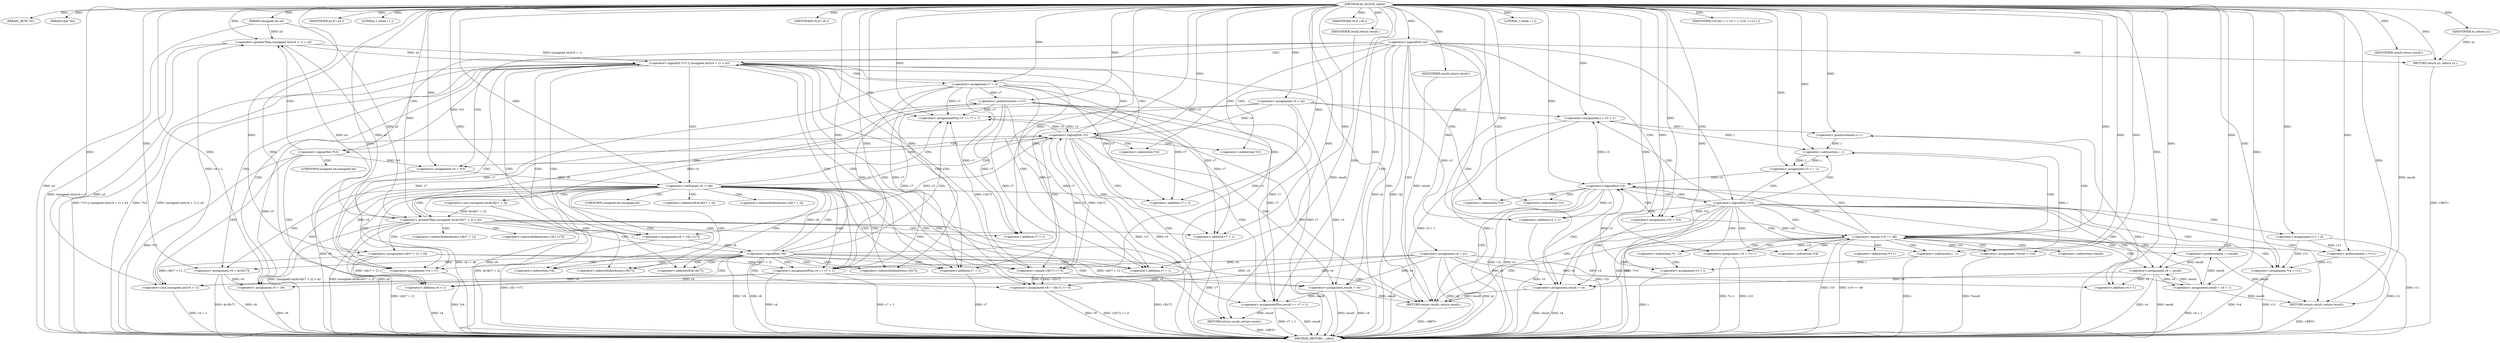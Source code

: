 digraph do_rfc1035_name {  
"1000111" [label = "(METHOD,do_rfc1035_name)" ]
"1000325" [label = "(METHOD_RETURN,__cdecl)" ]
"1000112" [label = "(PARAM,_BYTE *a1)" ]
"1000113" [label = "(PARAM,char *a2)" ]
"1000114" [label = "(PARAM,unsigned int a3)" ]
"1000126" [label = "(<operator>.assignment,v3 = a2)" ]
"1000129" [label = "(<operator>.assignment,v4 = a1)" ]
"1000133" [label = "(<operator>.logicalNot,!a2)" ]
"1000135" [label = "(RETURN,return a1;,return a1;)" ]
"1000136" [label = "(IDENTIFIER,a1,return a1;)" ]
"1000138" [label = "(IDENTIFIER,a3,if ( a3 ))" ]
"1000141" [label = "(LITERAL,1,while ( 1 ))" ]
"1000143" [label = "(<operator>.assignment,result = v4)" ]
"1000146" [label = "(<operator>.assignment,v6 = *v3)" ]
"1000151" [label = "(<operator>.logicalOr,!*v3 || (unsigned int)(v4 + 1) > a3)" ]
"1000152" [label = "(<operator>.logicalNot,!*v3)" ]
"1000155" [label = "(<operator>.greaterThan,(unsigned int)(v4 + 1) > a3)" ]
"1000156" [label = "(<operator>.cast,(unsigned int)(v4 + 1))" ]
"1000158" [label = "(<operator>.addition,v4 + 1)" ]
"1000163" [label = "(<operator>.assignment,v7 = 0)" ]
"1000167" [label = "(IDENTIFIER,v6,if ( v6 ))" ]
"1000170" [label = "(<operator>.notEquals,v6 != 46)" ]
"1000175" [label = "(<operator>.greaterThan,(unsigned int)&v4[v7 + 2] > a3)" ]
"1000176" [label = "(<operator>.cast,(unsigned int)&v4[v7 + 2])" ]
"1000181" [label = "(<operator>.addition,v7 + 2)" ]
"1000186" [label = "(<operator>.assignment,v4[v7 + 1] = v6)" ]
"1000189" [label = "(<operator>.addition,v7 + 1)" ]
"1000193" [label = "(<operator>.assignment,v6 = v3[++v7])" ]
"1000197" [label = "(<operator>.preIncrement,++v7)" ]
"1000200" [label = "(<operator>.logicalNot,!v6)" ]
"1000203" [label = "(<operator>.assignment,*v4 = v7)" ]
"1000207" [label = "(<operator>.assignment,v8 = v3[v7] == 0)" ]
"1000209" [label = "(<operator>.equals,v3[v7] == 0)" ]
"1000214" [label = "(<operator>.assignment,v9 = &v3[v7])" ]
"1000220" [label = "(<operator>.assignmentPlus,v3 += v7 + 1)" ]
"1000222" [label = "(<operator>.addition,v7 + 1)" ]
"1000226" [label = "(IDENTIFIER,v8,if ( v8 ))" ]
"1000227" [label = "(<operator>.assignment,v3 = v9)" ]
"1000230" [label = "(<operator>.assignmentPlus,v4 += v7 + 1)" ]
"1000232" [label = "(<operator>.addition,v7 + 1)" ]
"1000236" [label = "(<operator>.logicalNot,!v3)" ]
"1000240" [label = "(<operator>.assignmentPlus,result += v7 + 1)" ]
"1000242" [label = "(<operator>.addition,v7 + 1)" ]
"1000245" [label = "(RETURN,return result;,return result;)" ]
"1000246" [label = "(IDENTIFIER,result,return result;)" ]
"1000250" [label = "(LITERAL,1,while ( 1 ))" ]
"1000252" [label = "(<operator>.assignment,v10 = *v3)" ]
"1000257" [label = "(<operator>.logicalNot,!*v3)" ]
"1000261" [label = "(<operator>.assignment,result = v4 + 1)" ]
"1000263" [label = "(<operator>.addition,v4 + 1)" ]
"1000266" [label = "(<operator>.assignment,v11 = 0)" ]
"1000270" [label = "(<operator>.assignment,i = v3 + 1)" ]
"1000272" [label = "(<operator>.addition,v3 + 1)" ]
"1000275" [label = "(IDENTIFIER,v10,for ( i = v3 + 1; v10; ++v11 ))" ]
"1000276" [label = "(<operator>.preIncrement,++v11)" ]
"1000280" [label = "(<operator>.equals,v10 == 46)" ]
"1000284" [label = "(<operator>.assignment,*result = v10)" ]
"1000288" [label = "(<operator>.assignment,v10 = *i++)" ]
"1000291" [label = "(<operator>.postIncrement,i++)" ]
"1000293" [label = "(<operator>.preIncrement,++result)" ]
"1000295" [label = "(<operator>.assignment,*v4 = v11)" ]
"1000299" [label = "(<operator>.assignment,v3 = i - 1)" ]
"1000301" [label = "(<operator>.subtraction,i - 1)" ]
"1000306" [label = "(<operator>.subtraction,i - 1)" ]
"1000309" [label = "(<operator>.assignment,v3 = i)" ]
"1000312" [label = "(<operator>.assignment,v4 = result)" ]
"1000316" [label = "(<operator>.logicalNot,!v3)" ]
"1000318" [label = "(RETURN,return result;,return result;)" ]
"1000319" [label = "(IDENTIFIER,result,return result;)" ]
"1000320" [label = "(<operator>.assignment,result = v4)" ]
"1000323" [label = "(RETURN,return result;,return result;)" ]
"1000324" [label = "(IDENTIFIER,result,return result;)" ]
"1000148" [label = "(<operator>.indirection,*v3)" ]
"1000153" [label = "(<operator>.indirection,*v3)" ]
"1000157" [label = "(UNKNOWN,unsigned int,unsigned int)" ]
"1000177" [label = "(UNKNOWN,unsigned int,unsigned int)" ]
"1000178" [label = "(<operator>.addressOf,&v4[v7 + 2])" ]
"1000179" [label = "(<operator>.indirectIndexAccess,v4[v7 + 2])" ]
"1000187" [label = "(<operator>.indirectIndexAccess,v4[v7 + 1])" ]
"1000195" [label = "(<operator>.indirectIndexAccess,v3[++v7])" ]
"1000204" [label = "(<operator>.indirection,*v4)" ]
"1000210" [label = "(<operator>.indirectIndexAccess,v3[v7])" ]
"1000216" [label = "(<operator>.addressOf,&v3[v7])" ]
"1000217" [label = "(<operator>.indirectIndexAccess,v3[v7])" ]
"1000254" [label = "(<operator>.indirection,*v3)" ]
"1000258" [label = "(<operator>.indirection,*v3)" ]
"1000285" [label = "(<operator>.indirection,*result)" ]
"1000290" [label = "(<operator>.indirection,*i++)" ]
"1000296" [label = "(<operator>.indirection,*v4)" ]
"1000305" [label = "(<operator>.indirection,*(i - 1))" ]
  "1000291" -> "1000325"  [ label = "DDG: i"] 
  "1000143" -> "1000325"  [ label = "DDG: v4"] 
  "1000288" -> "1000325"  [ label = "DDG: v10"] 
  "1000143" -> "1000325"  [ label = "DDG: result"] 
  "1000242" -> "1000325"  [ label = "DDG: v7"] 
  "1000155" -> "1000325"  [ label = "DDG: a3"] 
  "1000266" -> "1000325"  [ label = "DDG: v11"] 
  "1000200" -> "1000325"  [ label = "DDG: !v6"] 
  "1000316" -> "1000325"  [ label = "DDG: !v3"] 
  "1000306" -> "1000325"  [ label = "DDG: i"] 
  "1000320" -> "1000325"  [ label = "DDG: v4"] 
  "1000126" -> "1000325"  [ label = "DDG: v3"] 
  "1000320" -> "1000325"  [ label = "DDG: result"] 
  "1000232" -> "1000325"  [ label = "DDG: v7"] 
  "1000257" -> "1000325"  [ label = "DDG: *v3"] 
  "1000175" -> "1000325"  [ label = "DDG: a3"] 
  "1000312" -> "1000325"  [ label = "DDG: v4"] 
  "1000176" -> "1000325"  [ label = "DDG: &v4[v7 + 2]"] 
  "1000227" -> "1000325"  [ label = "DDG: v9"] 
  "1000288" -> "1000325"  [ label = "DDG: *i++"] 
  "1000151" -> "1000325"  [ label = "DDG: !*v3"] 
  "1000133" -> "1000325"  [ label = "DDG: a2"] 
  "1000295" -> "1000325"  [ label = "DDG: v11"] 
  "1000129" -> "1000325"  [ label = "DDG: v4"] 
  "1000295" -> "1000325"  [ label = "DDG: *v4"] 
  "1000270" -> "1000325"  [ label = "DDG: v3 + 1"] 
  "1000240" -> "1000325"  [ label = "DDG: result"] 
  "1000133" -> "1000325"  [ label = "DDG: !a2"] 
  "1000152" -> "1000325"  [ label = "DDG: *v3"] 
  "1000146" -> "1000325"  [ label = "DDG: v6"] 
  "1000203" -> "1000325"  [ label = "DDG: *v4"] 
  "1000252" -> "1000325"  [ label = "DDG: v10"] 
  "1000236" -> "1000325"  [ label = "DDG: !v3"] 
  "1000151" -> "1000325"  [ label = "DDG: (unsigned int)(v4 + 1) > a3"] 
  "1000156" -> "1000325"  [ label = "DDG: v4 + 1"] 
  "1000214" -> "1000325"  [ label = "DDG: v9"] 
  "1000236" -> "1000325"  [ label = "DDG: v3"] 
  "1000276" -> "1000325"  [ label = "DDG: v11"] 
  "1000270" -> "1000325"  [ label = "DDG: i"] 
  "1000261" -> "1000325"  [ label = "DDG: v4 + 1"] 
  "1000230" -> "1000325"  [ label = "DDG: v7 + 1"] 
  "1000158" -> "1000325"  [ label = "DDG: v4"] 
  "1000129" -> "1000325"  [ label = "DDG: a1"] 
  "1000312" -> "1000325"  [ label = "DDG: result"] 
  "1000170" -> "1000325"  [ label = "DDG: v6 != 46"] 
  "1000197" -> "1000325"  [ label = "DDG: v7"] 
  "1000316" -> "1000325"  [ label = "DDG: v3"] 
  "1000230" -> "1000325"  [ label = "DDG: v4"] 
  "1000309" -> "1000325"  [ label = "DDG: i"] 
  "1000207" -> "1000325"  [ label = "DDG: v3[v7] == 0"] 
  "1000207" -> "1000325"  [ label = "DDG: v8"] 
  "1000257" -> "1000325"  [ label = "DDG: !*v3"] 
  "1000170" -> "1000325"  [ label = "DDG: v6"] 
  "1000280" -> "1000325"  [ label = "DDG: v10"] 
  "1000280" -> "1000325"  [ label = "DDG: v10 == 46"] 
  "1000155" -> "1000325"  [ label = "DDG: (unsigned int)(v4 + 1)"] 
  "1000200" -> "1000325"  [ label = "DDG: v6"] 
  "1000186" -> "1000325"  [ label = "DDG: v4[v7 + 1]"] 
  "1000114" -> "1000325"  [ label = "DDG: a3"] 
  "1000272" -> "1000325"  [ label = "DDG: v3"] 
  "1000240" -> "1000325"  [ label = "DDG: v7 + 1"] 
  "1000175" -> "1000325"  [ label = "DDG: (unsigned int)&v4[v7 + 2]"] 
  "1000214" -> "1000325"  [ label = "DDG: &v3[v7]"] 
  "1000209" -> "1000325"  [ label = "DDG: v3[v7]"] 
  "1000193" -> "1000325"  [ label = "DDG: v3[++v7]"] 
  "1000175" -> "1000325"  [ label = "DDG: (unsigned int)&v4[v7 + 2] > a3"] 
  "1000284" -> "1000325"  [ label = "DDG: *result"] 
  "1000151" -> "1000325"  [ label = "DDG: !*v3 || (unsigned int)(v4 + 1) > a3"] 
  "1000323" -> "1000325"  [ label = "DDG: <RET>"] 
  "1000245" -> "1000325"  [ label = "DDG: <RET>"] 
  "1000318" -> "1000325"  [ label = "DDG: <RET>"] 
  "1000135" -> "1000325"  [ label = "DDG: <RET>"] 
  "1000111" -> "1000112"  [ label = "DDG: "] 
  "1000111" -> "1000113"  [ label = "DDG: "] 
  "1000111" -> "1000114"  [ label = "DDG: "] 
  "1000111" -> "1000126"  [ label = "DDG: "] 
  "1000111" -> "1000129"  [ label = "DDG: "] 
  "1000111" -> "1000133"  [ label = "DDG: "] 
  "1000136" -> "1000135"  [ label = "DDG: a1"] 
  "1000111" -> "1000135"  [ label = "DDG: "] 
  "1000111" -> "1000136"  [ label = "DDG: "] 
  "1000111" -> "1000138"  [ label = "DDG: "] 
  "1000111" -> "1000141"  [ label = "DDG: "] 
  "1000129" -> "1000143"  [ label = "DDG: v4"] 
  "1000230" -> "1000143"  [ label = "DDG: v4"] 
  "1000186" -> "1000143"  [ label = "DDG: v4[v7 + 1]"] 
  "1000111" -> "1000143"  [ label = "DDG: "] 
  "1000152" -> "1000146"  [ label = "DDG: *v3"] 
  "1000111" -> "1000146"  [ label = "DDG: "] 
  "1000152" -> "1000151"  [ label = "DDG: *v3"] 
  "1000155" -> "1000151"  [ label = "DDG: (unsigned int)(v4 + 1)"] 
  "1000155" -> "1000151"  [ label = "DDG: a3"] 
  "1000156" -> "1000155"  [ label = "DDG: v4 + 1"] 
  "1000186" -> "1000156"  [ label = "DDG: v4[v7 + 1]"] 
  "1000111" -> "1000156"  [ label = "DDG: "] 
  "1000129" -> "1000156"  [ label = "DDG: v4"] 
  "1000230" -> "1000156"  [ label = "DDG: v4"] 
  "1000186" -> "1000158"  [ label = "DDG: v4[v7 + 1]"] 
  "1000111" -> "1000158"  [ label = "DDG: "] 
  "1000129" -> "1000158"  [ label = "DDG: v4"] 
  "1000230" -> "1000158"  [ label = "DDG: v4"] 
  "1000175" -> "1000155"  [ label = "DDG: a3"] 
  "1000114" -> "1000155"  [ label = "DDG: a3"] 
  "1000111" -> "1000155"  [ label = "DDG: "] 
  "1000111" -> "1000163"  [ label = "DDG: "] 
  "1000111" -> "1000167"  [ label = "DDG: "] 
  "1000146" -> "1000170"  [ label = "DDG: v6"] 
  "1000200" -> "1000170"  [ label = "DDG: v6"] 
  "1000111" -> "1000170"  [ label = "DDG: "] 
  "1000176" -> "1000175"  [ label = "DDG: &v4[v7 + 2]"] 
  "1000163" -> "1000181"  [ label = "DDG: v7"] 
  "1000197" -> "1000181"  [ label = "DDG: v7"] 
  "1000111" -> "1000181"  [ label = "DDG: "] 
  "1000155" -> "1000175"  [ label = "DDG: a3"] 
  "1000114" -> "1000175"  [ label = "DDG: a3"] 
  "1000111" -> "1000175"  [ label = "DDG: "] 
  "1000170" -> "1000186"  [ label = "DDG: v6"] 
  "1000111" -> "1000186"  [ label = "DDG: "] 
  "1000111" -> "1000189"  [ label = "DDG: "] 
  "1000163" -> "1000189"  [ label = "DDG: v7"] 
  "1000197" -> "1000189"  [ label = "DDG: v7"] 
  "1000126" -> "1000193"  [ label = "DDG: v3"] 
  "1000236" -> "1000193"  [ label = "DDG: v3"] 
  "1000111" -> "1000193"  [ label = "DDG: "] 
  "1000111" -> "1000197"  [ label = "DDG: "] 
  "1000163" -> "1000197"  [ label = "DDG: v7"] 
  "1000193" -> "1000200"  [ label = "DDG: v6"] 
  "1000111" -> "1000200"  [ label = "DDG: "] 
  "1000163" -> "1000203"  [ label = "DDG: v7"] 
  "1000197" -> "1000203"  [ label = "DDG: v7"] 
  "1000111" -> "1000203"  [ label = "DDG: "] 
  "1000209" -> "1000207"  [ label = "DDG: v3[v7]"] 
  "1000209" -> "1000207"  [ label = "DDG: 0"] 
  "1000111" -> "1000207"  [ label = "DDG: "] 
  "1000126" -> "1000209"  [ label = "DDG: v3"] 
  "1000236" -> "1000209"  [ label = "DDG: v3"] 
  "1000111" -> "1000209"  [ label = "DDG: "] 
  "1000111" -> "1000214"  [ label = "DDG: "] 
  "1000111" -> "1000220"  [ label = "DDG: "] 
  "1000163" -> "1000220"  [ label = "DDG: v7"] 
  "1000197" -> "1000220"  [ label = "DDG: v7"] 
  "1000126" -> "1000220"  [ label = "DDG: v3"] 
  "1000236" -> "1000220"  [ label = "DDG: v3"] 
  "1000209" -> "1000220"  [ label = "DDG: v3[v7]"] 
  "1000111" -> "1000222"  [ label = "DDG: "] 
  "1000163" -> "1000222"  [ label = "DDG: v7"] 
  "1000197" -> "1000222"  [ label = "DDG: v7"] 
  "1000111" -> "1000226"  [ label = "DDG: "] 
  "1000214" -> "1000227"  [ label = "DDG: v9"] 
  "1000111" -> "1000227"  [ label = "DDG: "] 
  "1000111" -> "1000230"  [ label = "DDG: "] 
  "1000163" -> "1000230"  [ label = "DDG: v7"] 
  "1000197" -> "1000230"  [ label = "DDG: v7"] 
  "1000186" -> "1000230"  [ label = "DDG: v4[v7 + 1]"] 
  "1000129" -> "1000230"  [ label = "DDG: v4"] 
  "1000111" -> "1000232"  [ label = "DDG: "] 
  "1000163" -> "1000232"  [ label = "DDG: v7"] 
  "1000197" -> "1000232"  [ label = "DDG: v7"] 
  "1000220" -> "1000236"  [ label = "DDG: v3"] 
  "1000227" -> "1000236"  [ label = "DDG: v3"] 
  "1000209" -> "1000236"  [ label = "DDG: v3[v7]"] 
  "1000111" -> "1000236"  [ label = "DDG: "] 
  "1000126" -> "1000236"  [ label = "DDG: v3"] 
  "1000111" -> "1000240"  [ label = "DDG: "] 
  "1000163" -> "1000240"  [ label = "DDG: v7"] 
  "1000197" -> "1000240"  [ label = "DDG: v7"] 
  "1000143" -> "1000240"  [ label = "DDG: result"] 
  "1000111" -> "1000242"  [ label = "DDG: "] 
  "1000163" -> "1000242"  [ label = "DDG: v7"] 
  "1000197" -> "1000242"  [ label = "DDG: v7"] 
  "1000246" -> "1000245"  [ label = "DDG: result"] 
  "1000240" -> "1000245"  [ label = "DDG: result"] 
  "1000111" -> "1000246"  [ label = "DDG: "] 
  "1000111" -> "1000250"  [ label = "DDG: "] 
  "1000257" -> "1000252"  [ label = "DDG: *v3"] 
  "1000111" -> "1000252"  [ label = "DDG: "] 
  "1000312" -> "1000261"  [ label = "DDG: v4"] 
  "1000129" -> "1000261"  [ label = "DDG: v4"] 
  "1000111" -> "1000261"  [ label = "DDG: "] 
  "1000312" -> "1000263"  [ label = "DDG: v4"] 
  "1000129" -> "1000263"  [ label = "DDG: v4"] 
  "1000111" -> "1000263"  [ label = "DDG: "] 
  "1000111" -> "1000266"  [ label = "DDG: "] 
  "1000126" -> "1000270"  [ label = "DDG: v3"] 
  "1000316" -> "1000270"  [ label = "DDG: v3"] 
  "1000111" -> "1000270"  [ label = "DDG: "] 
  "1000126" -> "1000272"  [ label = "DDG: v3"] 
  "1000316" -> "1000272"  [ label = "DDG: v3"] 
  "1000111" -> "1000272"  [ label = "DDG: "] 
  "1000111" -> "1000275"  [ label = "DDG: "] 
  "1000266" -> "1000276"  [ label = "DDG: v11"] 
  "1000111" -> "1000276"  [ label = "DDG: "] 
  "1000288" -> "1000280"  [ label = "DDG: v10"] 
  "1000252" -> "1000280"  [ label = "DDG: v10"] 
  "1000111" -> "1000280"  [ label = "DDG: "] 
  "1000280" -> "1000284"  [ label = "DDG: v10"] 
  "1000111" -> "1000284"  [ label = "DDG: "] 
  "1000111" -> "1000288"  [ label = "DDG: "] 
  "1000270" -> "1000291"  [ label = "DDG: i"] 
  "1000111" -> "1000291"  [ label = "DDG: "] 
  "1000261" -> "1000293"  [ label = "DDG: result"] 
  "1000111" -> "1000293"  [ label = "DDG: "] 
  "1000266" -> "1000295"  [ label = "DDG: v11"] 
  "1000276" -> "1000295"  [ label = "DDG: v11"] 
  "1000111" -> "1000295"  [ label = "DDG: "] 
  "1000301" -> "1000299"  [ label = "DDG: i"] 
  "1000301" -> "1000299"  [ label = "DDG: 1"] 
  "1000111" -> "1000299"  [ label = "DDG: "] 
  "1000291" -> "1000301"  [ label = "DDG: i"] 
  "1000270" -> "1000301"  [ label = "DDG: i"] 
  "1000111" -> "1000301"  [ label = "DDG: "] 
  "1000301" -> "1000306"  [ label = "DDG: i"] 
  "1000111" -> "1000306"  [ label = "DDG: "] 
  "1000306" -> "1000309"  [ label = "DDG: i"] 
  "1000111" -> "1000309"  [ label = "DDG: "] 
  "1000293" -> "1000312"  [ label = "DDG: result"] 
  "1000261" -> "1000312"  [ label = "DDG: result"] 
  "1000111" -> "1000312"  [ label = "DDG: "] 
  "1000309" -> "1000316"  [ label = "DDG: v3"] 
  "1000299" -> "1000316"  [ label = "DDG: v3"] 
  "1000111" -> "1000316"  [ label = "DDG: "] 
  "1000319" -> "1000318"  [ label = "DDG: result"] 
  "1000293" -> "1000318"  [ label = "DDG: result"] 
  "1000261" -> "1000318"  [ label = "DDG: result"] 
  "1000111" -> "1000318"  [ label = "DDG: "] 
  "1000111" -> "1000319"  [ label = "DDG: "] 
  "1000312" -> "1000320"  [ label = "DDG: v4"] 
  "1000129" -> "1000320"  [ label = "DDG: v4"] 
  "1000111" -> "1000320"  [ label = "DDG: "] 
  "1000324" -> "1000323"  [ label = "DDG: result"] 
  "1000143" -> "1000323"  [ label = "DDG: result"] 
  "1000320" -> "1000323"  [ label = "DDG: result"] 
  "1000111" -> "1000324"  [ label = "DDG: "] 
  "1000133" -> "1000135"  [ label = "CDG: "] 
  "1000133" -> "1000254"  [ label = "CDG: "] 
  "1000133" -> "1000252"  [ label = "CDG: "] 
  "1000133" -> "1000258"  [ label = "CDG: "] 
  "1000133" -> "1000257"  [ label = "CDG: "] 
  "1000133" -> "1000320"  [ label = "CDG: "] 
  "1000133" -> "1000323"  [ label = "CDG: "] 
  "1000133" -> "1000143"  [ label = "CDG: "] 
  "1000133" -> "1000153"  [ label = "CDG: "] 
  "1000133" -> "1000152"  [ label = "CDG: "] 
  "1000133" -> "1000151"  [ label = "CDG: "] 
  "1000133" -> "1000148"  [ label = "CDG: "] 
  "1000133" -> "1000146"  [ label = "CDG: "] 
  "1000151" -> "1000163"  [ label = "CDG: "] 
  "1000151" -> "1000323"  [ label = "CDG: "] 
  "1000151" -> "1000170"  [ label = "CDG: "] 
  "1000151" -> "1000207"  [ label = "CDG: "] 
  "1000151" -> "1000204"  [ label = "CDG: "] 
  "1000151" -> "1000203"  [ label = "CDG: "] 
  "1000151" -> "1000222"  [ label = "CDG: "] 
  "1000151" -> "1000220"  [ label = "CDG: "] 
  "1000151" -> "1000217"  [ label = "CDG: "] 
  "1000151" -> "1000216"  [ label = "CDG: "] 
  "1000151" -> "1000214"  [ label = "CDG: "] 
  "1000151" -> "1000210"  [ label = "CDG: "] 
  "1000151" -> "1000209"  [ label = "CDG: "] 
  "1000151" -> "1000236"  [ label = "CDG: "] 
  "1000151" -> "1000232"  [ label = "CDG: "] 
  "1000151" -> "1000230"  [ label = "CDG: "] 
  "1000151" -> "1000227"  [ label = "CDG: "] 
  "1000152" -> "1000158"  [ label = "CDG: "] 
  "1000152" -> "1000157"  [ label = "CDG: "] 
  "1000152" -> "1000156"  [ label = "CDG: "] 
  "1000152" -> "1000155"  [ label = "CDG: "] 
  "1000170" -> "1000176"  [ label = "CDG: "] 
  "1000170" -> "1000175"  [ label = "CDG: "] 
  "1000170" -> "1000181"  [ label = "CDG: "] 
  "1000170" -> "1000179"  [ label = "CDG: "] 
  "1000170" -> "1000178"  [ label = "CDG: "] 
  "1000170" -> "1000177"  [ label = "CDG: "] 
  "1000170" -> "1000207"  [ label = "CDG: "] 
  "1000170" -> "1000204"  [ label = "CDG: "] 
  "1000170" -> "1000203"  [ label = "CDG: "] 
  "1000170" -> "1000222"  [ label = "CDG: "] 
  "1000170" -> "1000220"  [ label = "CDG: "] 
  "1000170" -> "1000217"  [ label = "CDG: "] 
  "1000170" -> "1000216"  [ label = "CDG: "] 
  "1000170" -> "1000214"  [ label = "CDG: "] 
  "1000170" -> "1000210"  [ label = "CDG: "] 
  "1000170" -> "1000209"  [ label = "CDG: "] 
  "1000170" -> "1000236"  [ label = "CDG: "] 
  "1000170" -> "1000232"  [ label = "CDG: "] 
  "1000170" -> "1000230"  [ label = "CDG: "] 
  "1000170" -> "1000227"  [ label = "CDG: "] 
  "1000175" -> "1000189"  [ label = "CDG: "] 
  "1000175" -> "1000187"  [ label = "CDG: "] 
  "1000175" -> "1000186"  [ label = "CDG: "] 
  "1000175" -> "1000200"  [ label = "CDG: "] 
  "1000175" -> "1000197"  [ label = "CDG: "] 
  "1000175" -> "1000195"  [ label = "CDG: "] 
  "1000175" -> "1000193"  [ label = "CDG: "] 
  "1000175" -> "1000240"  [ label = "CDG: "] 
  "1000175" -> "1000245"  [ label = "CDG: "] 
  "1000175" -> "1000242"  [ label = "CDG: "] 
  "1000200" -> "1000170"  [ label = "CDG: "] 
  "1000200" -> "1000207"  [ label = "CDG: "] 
  "1000200" -> "1000204"  [ label = "CDG: "] 
  "1000200" -> "1000203"  [ label = "CDG: "] 
  "1000200" -> "1000222"  [ label = "CDG: "] 
  "1000200" -> "1000220"  [ label = "CDG: "] 
  "1000200" -> "1000217"  [ label = "CDG: "] 
  "1000200" -> "1000216"  [ label = "CDG: "] 
  "1000200" -> "1000214"  [ label = "CDG: "] 
  "1000200" -> "1000210"  [ label = "CDG: "] 
  "1000200" -> "1000209"  [ label = "CDG: "] 
  "1000200" -> "1000236"  [ label = "CDG: "] 
  "1000200" -> "1000232"  [ label = "CDG: "] 
  "1000200" -> "1000230"  [ label = "CDG: "] 
  "1000200" -> "1000323"  [ label = "CDG: "] 
  "1000200" -> "1000227"  [ label = "CDG: "] 
  "1000236" -> "1000240"  [ label = "CDG: "] 
  "1000236" -> "1000245"  [ label = "CDG: "] 
  "1000236" -> "1000242"  [ label = "CDG: "] 
  "1000236" -> "1000323"  [ label = "CDG: "] 
  "1000236" -> "1000143"  [ label = "CDG: "] 
  "1000236" -> "1000153"  [ label = "CDG: "] 
  "1000236" -> "1000152"  [ label = "CDG: "] 
  "1000236" -> "1000151"  [ label = "CDG: "] 
  "1000236" -> "1000148"  [ label = "CDG: "] 
  "1000236" -> "1000146"  [ label = "CDG: "] 
  "1000257" -> "1000272"  [ label = "CDG: "] 
  "1000257" -> "1000270"  [ label = "CDG: "] 
  "1000257" -> "1000266"  [ label = "CDG: "] 
  "1000257" -> "1000263"  [ label = "CDG: "] 
  "1000257" -> "1000261"  [ label = "CDG: "] 
  "1000257" -> "1000320"  [ label = "CDG: "] 
  "1000257" -> "1000323"  [ label = "CDG: "] 
  "1000257" -> "1000280"  [ label = "CDG: "] 
  "1000257" -> "1000301"  [ label = "CDG: "] 
  "1000257" -> "1000299"  [ label = "CDG: "] 
  "1000257" -> "1000296"  [ label = "CDG: "] 
  "1000257" -> "1000295"  [ label = "CDG: "] 
  "1000257" -> "1000316"  [ label = "CDG: "] 
  "1000257" -> "1000312"  [ label = "CDG: "] 
  "1000257" -> "1000306"  [ label = "CDG: "] 
  "1000257" -> "1000305"  [ label = "CDG: "] 
  "1000280" -> "1000288"  [ label = "CDG: "] 
  "1000280" -> "1000285"  [ label = "CDG: "] 
  "1000280" -> "1000284"  [ label = "CDG: "] 
  "1000280" -> "1000276"  [ label = "CDG: "] 
  "1000280" -> "1000293"  [ label = "CDG: "] 
  "1000280" -> "1000291"  [ label = "CDG: "] 
  "1000280" -> "1000290"  [ label = "CDG: "] 
  "1000280" -> "1000301"  [ label = "CDG: "] 
  "1000280" -> "1000299"  [ label = "CDG: "] 
  "1000280" -> "1000296"  [ label = "CDG: "] 
  "1000280" -> "1000295"  [ label = "CDG: "] 
  "1000280" -> "1000320"  [ label = "CDG: "] 
  "1000280" -> "1000316"  [ label = "CDG: "] 
  "1000280" -> "1000312"  [ label = "CDG: "] 
  "1000280" -> "1000306"  [ label = "CDG: "] 
  "1000280" -> "1000305"  [ label = "CDG: "] 
  "1000280" -> "1000323"  [ label = "CDG: "] 
  "1000280" -> "1000280"  [ label = "CDG: "] 
  "1000305" -> "1000309"  [ label = "CDG: "] 
  "1000316" -> "1000318"  [ label = "CDG: "] 
  "1000316" -> "1000254"  [ label = "CDG: "] 
  "1000316" -> "1000252"  [ label = "CDG: "] 
  "1000316" -> "1000258"  [ label = "CDG: "] 
  "1000316" -> "1000257"  [ label = "CDG: "] 
  "1000316" -> "1000320"  [ label = "CDG: "] 
  "1000316" -> "1000323"  [ label = "CDG: "] 
}
